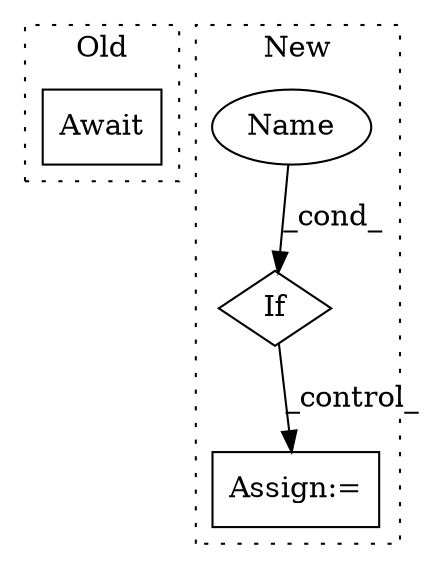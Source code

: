digraph G {
subgraph cluster0 {
1 [label="Await" a="70" s="1562" l="6" shape="box"];
label = "Old";
style="dotted";
}
subgraph cluster1 {
2 [label="If" a="96" s="1855" l="3" shape="diamond"];
3 [label="Assign:=" a="68" s="1880" l="3" shape="box"];
4 [label="Name" a="87" s="1858" l="8" shape="ellipse"];
label = "New";
style="dotted";
}
2 -> 3 [label="_control_"];
4 -> 2 [label="_cond_"];
}